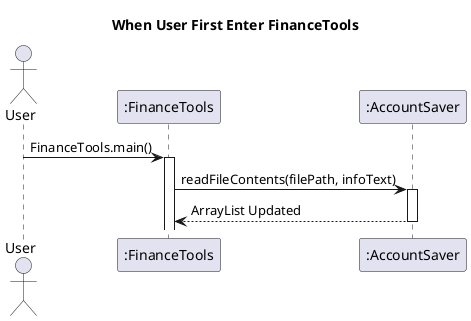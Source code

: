 @startuml
title When User First Enter FinanceTools
actor User

User -> ":FinanceTools" : FinanceTools.main()
activate ":FinanceTools"

":FinanceTools" -> ":AccountSaver" : readFileContents(filePath, infoText)
activate ":AccountSaver"

":AccountSaver" --> ":FinanceTools" : ArrayList Updated
deactivate ":AccountSaver"
@enduml